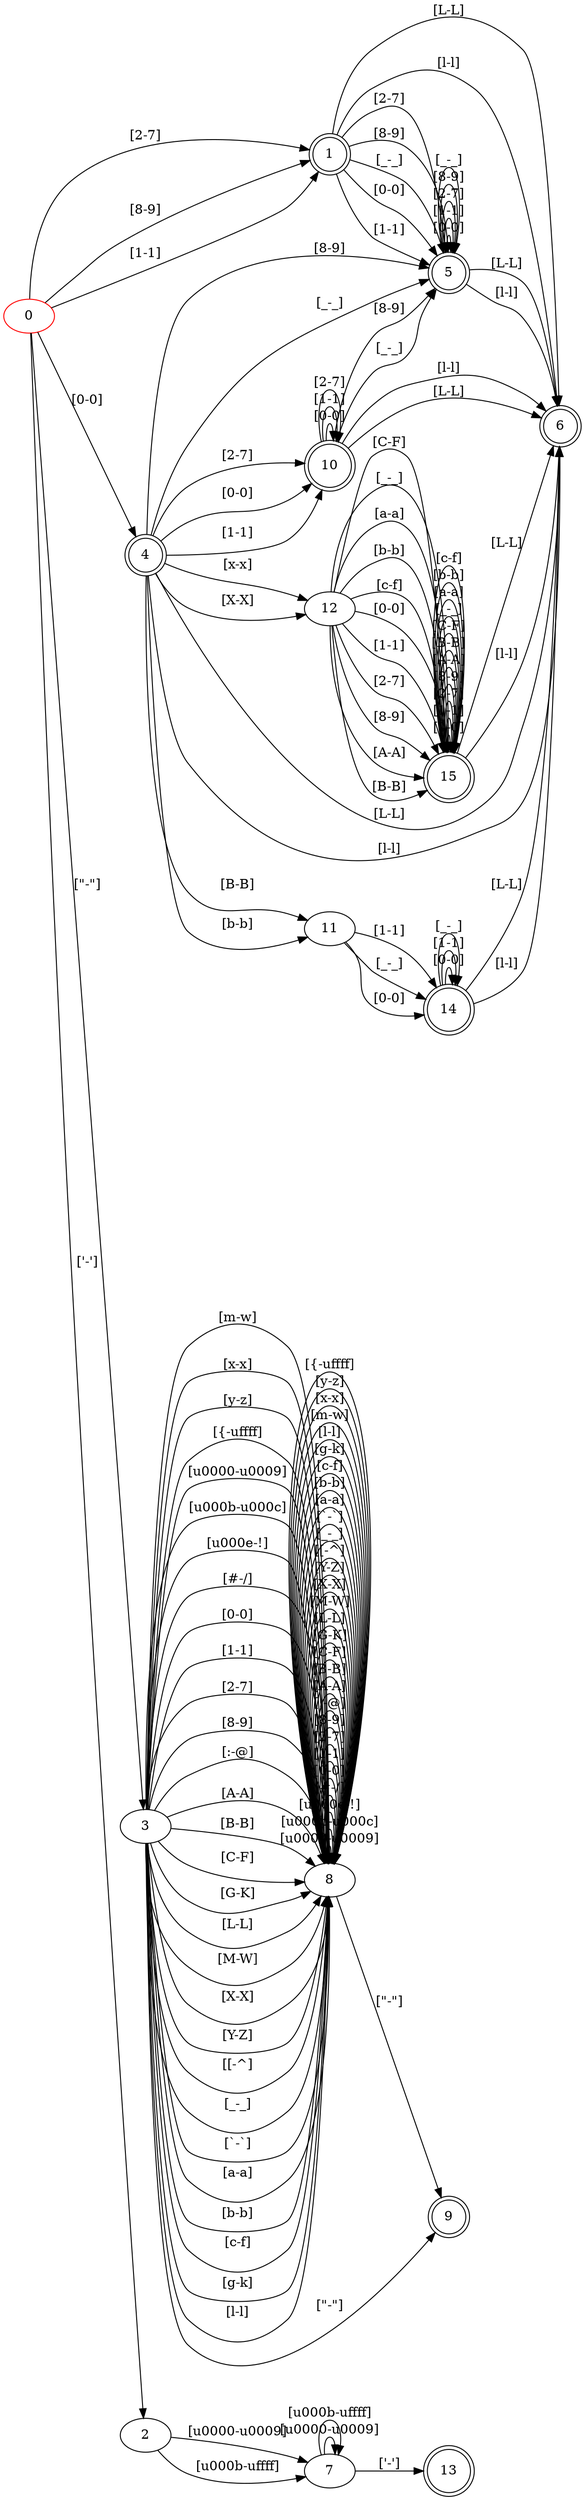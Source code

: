 digraph G{
rankdir = LR
0 [color=red]
1 [shape = doublecircle]
4 [shape = doublecircle]
5 [shape = doublecircle]
6 [shape = doublecircle]
9 [shape = doublecircle]
10 [shape = doublecircle]
13 [shape = doublecircle]
14 [shape = doublecircle]
15 [shape = doublecircle]
0 -> 3 [label="[\"-\"]"]
0 -> 2 [label="['-']"]
0 -> 4 [label="[0-0]"]
0 -> 1 [label="[1-1]"]
0 -> 1 [label="[2-7]"]
0 -> 1 [label="[8-9]"]
1 -> 5 [label="[0-0]"]
1 -> 5 [label="[1-1]"]
1 -> 5 [label="[2-7]"]
1 -> 5 [label="[8-9]"]
1 -> 6 [label="[L-L]"]
1 -> 5 [label="[_-_]"]
1 -> 6 [label="[l-l]"]
2 -> 7 [label="[\u0000-\u0009]"]
2 -> 7 [label="[\u000b-\uffff]"]
3 -> 8 [label="[\u0000-\u0009]"]
3 -> 8 [label="[\u000b-\u000c]"]
3 -> 8 [label="[\u000e-!]"]
3 -> 9 [label="[\"-\"]"]
3 -> 8 [label="[#-/]"]
3 -> 8 [label="[0-0]"]
3 -> 8 [label="[1-1]"]
3 -> 8 [label="[2-7]"]
3 -> 8 [label="[8-9]"]
3 -> 8 [label="[:-@]"]
3 -> 8 [label="[A-A]"]
3 -> 8 [label="[B-B]"]
3 -> 8 [label="[C-F]"]
3 -> 8 [label="[G-K]"]
3 -> 8 [label="[L-L]"]
3 -> 8 [label="[M-W]"]
3 -> 8 [label="[X-X]"]
3 -> 8 [label="[Y-Z]"]
3 -> 8 [label="[[-^]"]
3 -> 8 [label="[_-_]"]
3 -> 8 [label="[`-`]"]
3 -> 8 [label="[a-a]"]
3 -> 8 [label="[b-b]"]
3 -> 8 [label="[c-f]"]
3 -> 8 [label="[g-k]"]
3 -> 8 [label="[l-l]"]
3 -> 8 [label="[m-w]"]
3 -> 8 [label="[x-x]"]
3 -> 8 [label="[y-z]"]
3 -> 8 [label="[{-\uffff]"]
4 -> 10 [label="[0-0]"]
4 -> 10 [label="[1-1]"]
4 -> 10 [label="[2-7]"]
4 -> 5 [label="[8-9]"]
4 -> 11 [label="[B-B]"]
4 -> 6 [label="[L-L]"]
4 -> 12 [label="[X-X]"]
4 -> 5 [label="[_-_]"]
4 -> 11 [label="[b-b]"]
4 -> 6 [label="[l-l]"]
4 -> 12 [label="[x-x]"]
5 -> 5 [label="[0-0]"]
5 -> 5 [label="[1-1]"]
5 -> 5 [label="[2-7]"]
5 -> 5 [label="[8-9]"]
5 -> 6 [label="[L-L]"]
5 -> 5 [label="[_-_]"]
5 -> 6 [label="[l-l]"]
7 -> 7 [label="[\u0000-\u0009]"]
7 -> 7 [label="[\u000b-\uffff]"]
7 -> 13 [label="['-']"]
8 -> 8 [label="[\u0000-\u0009]"]
8 -> 8 [label="[\u000b-\u000c]"]
8 -> 8 [label="[\u000e-!]"]
8 -> 9 [label="[\"-\"]"]
8 -> 8 [label="[#-/]"]
8 -> 8 [label="[0-0]"]
8 -> 8 [label="[1-1]"]
8 -> 8 [label="[2-7]"]
8 -> 8 [label="[8-9]"]
8 -> 8 [label="[:-@]"]
8 -> 8 [label="[A-A]"]
8 -> 8 [label="[B-B]"]
8 -> 8 [label="[C-F]"]
8 -> 8 [label="[G-K]"]
8 -> 8 [label="[L-L]"]
8 -> 8 [label="[M-W]"]
8 -> 8 [label="[X-X]"]
8 -> 8 [label="[Y-Z]"]
8 -> 8 [label="[[-^]"]
8 -> 8 [label="[_-_]"]
8 -> 8 [label="[`-`]"]
8 -> 8 [label="[a-a]"]
8 -> 8 [label="[b-b]"]
8 -> 8 [label="[c-f]"]
8 -> 8 [label="[g-k]"]
8 -> 8 [label="[l-l]"]
8 -> 8 [label="[m-w]"]
8 -> 8 [label="[x-x]"]
8 -> 8 [label="[y-z]"]
8 -> 8 [label="[{-\uffff]"]
10 -> 10 [label="[0-0]"]
10 -> 10 [label="[1-1]"]
10 -> 10 [label="[2-7]"]
10 -> 5 [label="[8-9]"]
10 -> 6 [label="[L-L]"]
10 -> 5 [label="[_-_]"]
10 -> 6 [label="[l-l]"]
11 -> 14 [label="[0-0]"]
11 -> 14 [label="[1-1]"]
11 -> 14 [label="[_-_]"]
12 -> 15 [label="[0-0]"]
12 -> 15 [label="[1-1]"]
12 -> 15 [label="[2-7]"]
12 -> 15 [label="[8-9]"]
12 -> 15 [label="[A-A]"]
12 -> 15 [label="[B-B]"]
12 -> 15 [label="[C-F]"]
12 -> 15 [label="[_-_]"]
12 -> 15 [label="[a-a]"]
12 -> 15 [label="[b-b]"]
12 -> 15 [label="[c-f]"]
14 -> 14 [label="[0-0]"]
14 -> 14 [label="[1-1]"]
14 -> 6 [label="[L-L]"]
14 -> 14 [label="[_-_]"]
14 -> 6 [label="[l-l]"]
15 -> 15 [label="[0-0]"]
15 -> 15 [label="[1-1]"]
15 -> 15 [label="[2-7]"]
15 -> 15 [label="[8-9]"]
15 -> 15 [label="[A-A]"]
15 -> 15 [label="[B-B]"]
15 -> 15 [label="[C-F]"]
15 -> 6 [label="[L-L]"]
15 -> 15 [label="[_-_]"]
15 -> 15 [label="[a-a]"]
15 -> 15 [label="[b-b]"]
15 -> 15 [label="[c-f]"]
15 -> 6 [label="[l-l]"]
}
